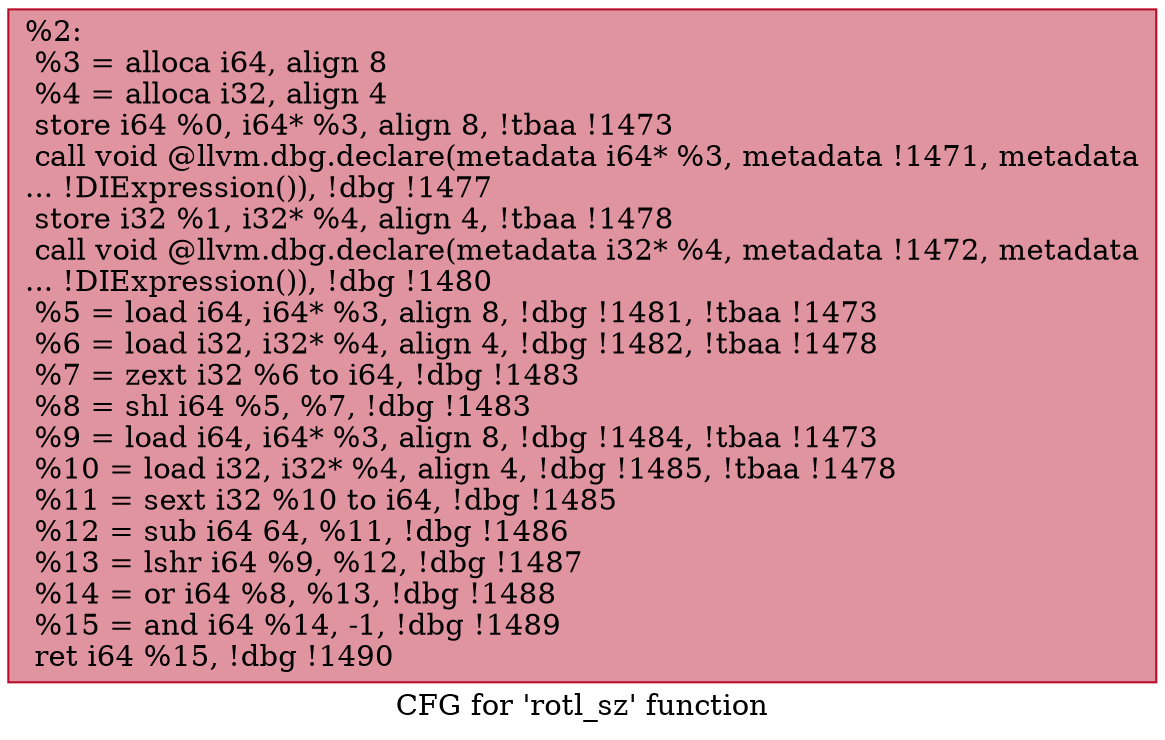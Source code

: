 digraph "CFG for 'rotl_sz' function" {
	label="CFG for 'rotl_sz' function";

	Node0xf5c160 [shape=record,color="#b70d28ff", style=filled, fillcolor="#b70d2870",label="{%2:\l  %3 = alloca i64, align 8\l  %4 = alloca i32, align 4\l  store i64 %0, i64* %3, align 8, !tbaa !1473\l  call void @llvm.dbg.declare(metadata i64* %3, metadata !1471, metadata\l... !DIExpression()), !dbg !1477\l  store i32 %1, i32* %4, align 4, !tbaa !1478\l  call void @llvm.dbg.declare(metadata i32* %4, metadata !1472, metadata\l... !DIExpression()), !dbg !1480\l  %5 = load i64, i64* %3, align 8, !dbg !1481, !tbaa !1473\l  %6 = load i32, i32* %4, align 4, !dbg !1482, !tbaa !1478\l  %7 = zext i32 %6 to i64, !dbg !1483\l  %8 = shl i64 %5, %7, !dbg !1483\l  %9 = load i64, i64* %3, align 8, !dbg !1484, !tbaa !1473\l  %10 = load i32, i32* %4, align 4, !dbg !1485, !tbaa !1478\l  %11 = sext i32 %10 to i64, !dbg !1485\l  %12 = sub i64 64, %11, !dbg !1486\l  %13 = lshr i64 %9, %12, !dbg !1487\l  %14 = or i64 %8, %13, !dbg !1488\l  %15 = and i64 %14, -1, !dbg !1489\l  ret i64 %15, !dbg !1490\l}"];
}
